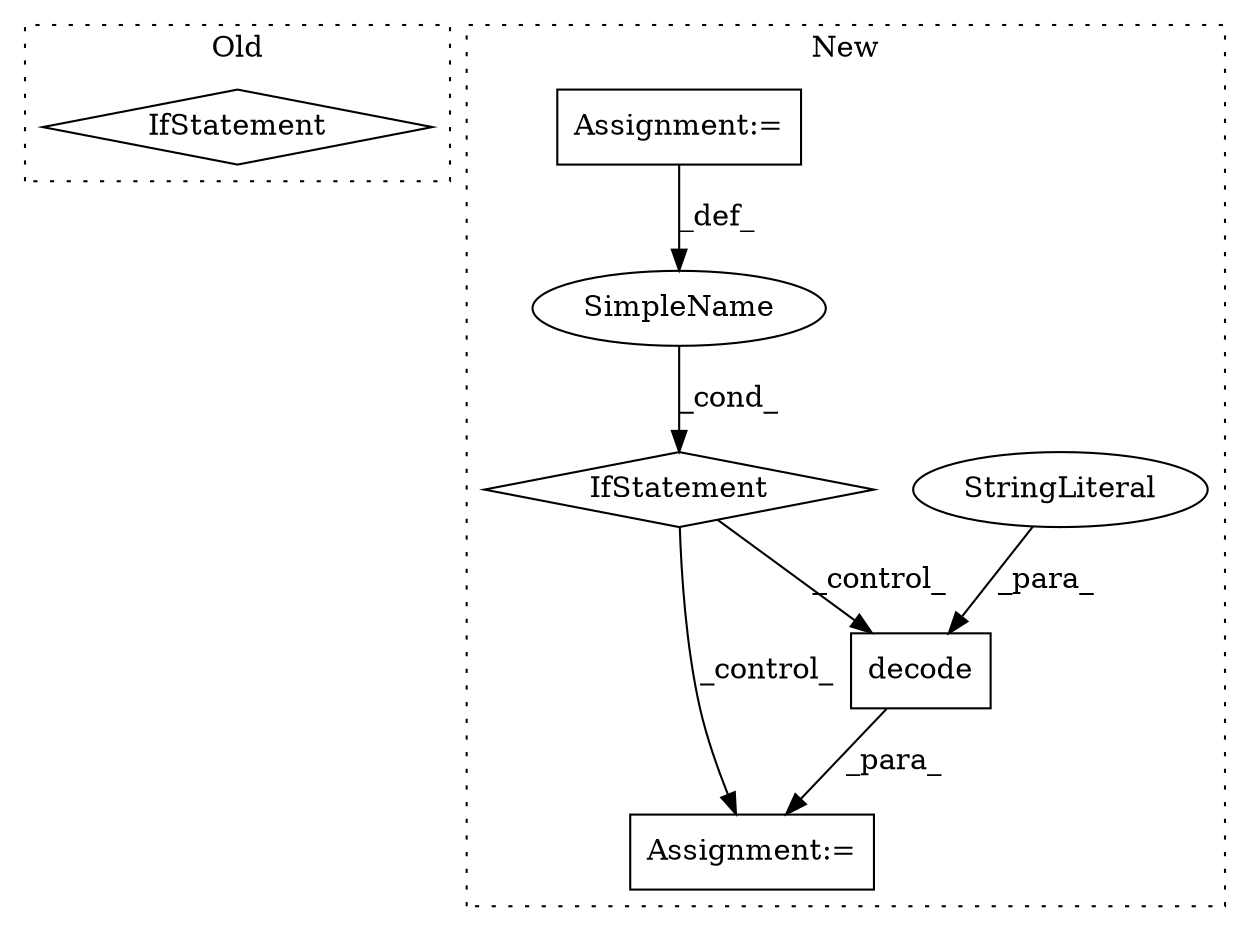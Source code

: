 digraph G {
subgraph cluster0 {
1 [label="IfStatement" a="25" s="4028,4074" l="10,2" shape="diamond"];
label = "Old";
style="dotted";
}
subgraph cluster1 {
2 [label="decode" a="32" s="3065,3089" l="7,1" shape="box"];
3 [label="StringLiteral" a="45" s="3072" l="7" shape="ellipse"];
4 [label="Assignment:=" a="7" s="3117" l="1" shape="box"];
5 [label="SimpleName" a="42" s="" l="" shape="ellipse"];
6 [label="IfStatement" a="25" s="2919,2969" l="4,2" shape="diamond"];
7 [label="Assignment:=" a="7" s="2798" l="1" shape="box"];
label = "New";
style="dotted";
}
2 -> 4 [label="_para_"];
3 -> 2 [label="_para_"];
5 -> 6 [label="_cond_"];
6 -> 2 [label="_control_"];
6 -> 4 [label="_control_"];
7 -> 5 [label="_def_"];
}